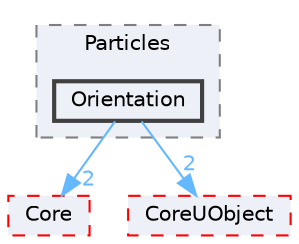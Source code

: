 digraph "Orientation"
{
 // INTERACTIVE_SVG=YES
 // LATEX_PDF_SIZE
  bgcolor="transparent";
  edge [fontname=Helvetica,fontsize=10,labelfontname=Helvetica,labelfontsize=10];
  node [fontname=Helvetica,fontsize=10,shape=box,height=0.2,width=0.4];
  compound=true
  subgraph clusterdir_8a879272507fdd43effa4d75552430ef {
    graph [ bgcolor="#edf0f7", pencolor="grey50", label="Particles", fontname=Helvetica,fontsize=10 style="filled,dashed", URL="dir_8a879272507fdd43effa4d75552430ef.html",tooltip=""]
  dir_c011f0c2316f2f0a64ae9fb14372b13f [label="Orientation", fillcolor="#edf0f7", color="grey25", style="filled,bold", URL="dir_c011f0c2316f2f0a64ae9fb14372b13f.html",tooltip=""];
  }
  dir_0e6cddcc9caa1238c7f3774224afaa45 [label="Core", fillcolor="#edf0f7", color="red", style="filled,dashed", URL="dir_0e6cddcc9caa1238c7f3774224afaa45.html",tooltip=""];
  dir_4c499e5e32e2b4479ad7e552df73eeae [label="CoreUObject", fillcolor="#edf0f7", color="red", style="filled,dashed", URL="dir_4c499e5e32e2b4479ad7e552df73eeae.html",tooltip=""];
  dir_c011f0c2316f2f0a64ae9fb14372b13f->dir_0e6cddcc9caa1238c7f3774224afaa45 [headlabel="2", labeldistance=1.5 headhref="dir_000707_000266.html" href="dir_000707_000266.html" color="steelblue1" fontcolor="steelblue1"];
  dir_c011f0c2316f2f0a64ae9fb14372b13f->dir_4c499e5e32e2b4479ad7e552df73eeae [headlabel="2", labeldistance=1.5 headhref="dir_000707_000268.html" href="dir_000707_000268.html" color="steelblue1" fontcolor="steelblue1"];
}
